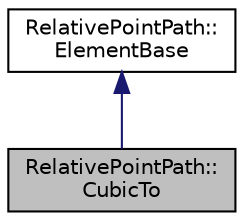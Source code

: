 digraph "RelativePointPath::CubicTo"
{
  bgcolor="transparent";
  edge [fontname="Helvetica",fontsize="10",labelfontname="Helvetica",labelfontsize="10"];
  node [fontname="Helvetica",fontsize="10",shape=record];
  Node0 [label="RelativePointPath::\lCubicTo",height=0.2,width=0.4,color="black", fillcolor="grey75", style="filled", fontcolor="black"];
  Node1 -> Node0 [dir="back",color="midnightblue",fontsize="10",style="solid",fontname="Helvetica"];
  Node1 [label="RelativePointPath::\lElementBase",height=0.2,width=0.4,color="black",URL="$classRelativePointPath_1_1ElementBase.html",tooltip="Base class for the elements that make up a RelativePointPath. "];
}
